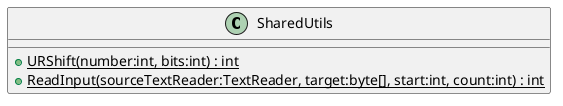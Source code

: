 @startuml
class SharedUtils {
    + {static} URShift(number:int, bits:int) : int
    + {static} ReadInput(sourceTextReader:TextReader, target:byte[], start:int, count:int) : int
}
@enduml
